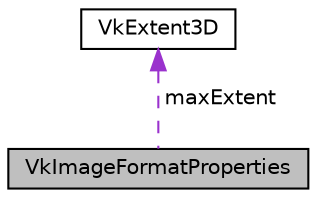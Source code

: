 digraph "VkImageFormatProperties"
{
 // LATEX_PDF_SIZE
  edge [fontname="Helvetica",fontsize="10",labelfontname="Helvetica",labelfontsize="10"];
  node [fontname="Helvetica",fontsize="10",shape=record];
  Node1 [label="VkImageFormatProperties",height=0.2,width=0.4,color="black", fillcolor="grey75", style="filled", fontcolor="black",tooltip=" "];
  Node2 -> Node1 [dir="back",color="darkorchid3",fontsize="10",style="dashed",label=" maxExtent" ];
  Node2 [label="VkExtent3D",height=0.2,width=0.4,color="black", fillcolor="white", style="filled",URL="$structVkExtent3D.html",tooltip=" "];
}
